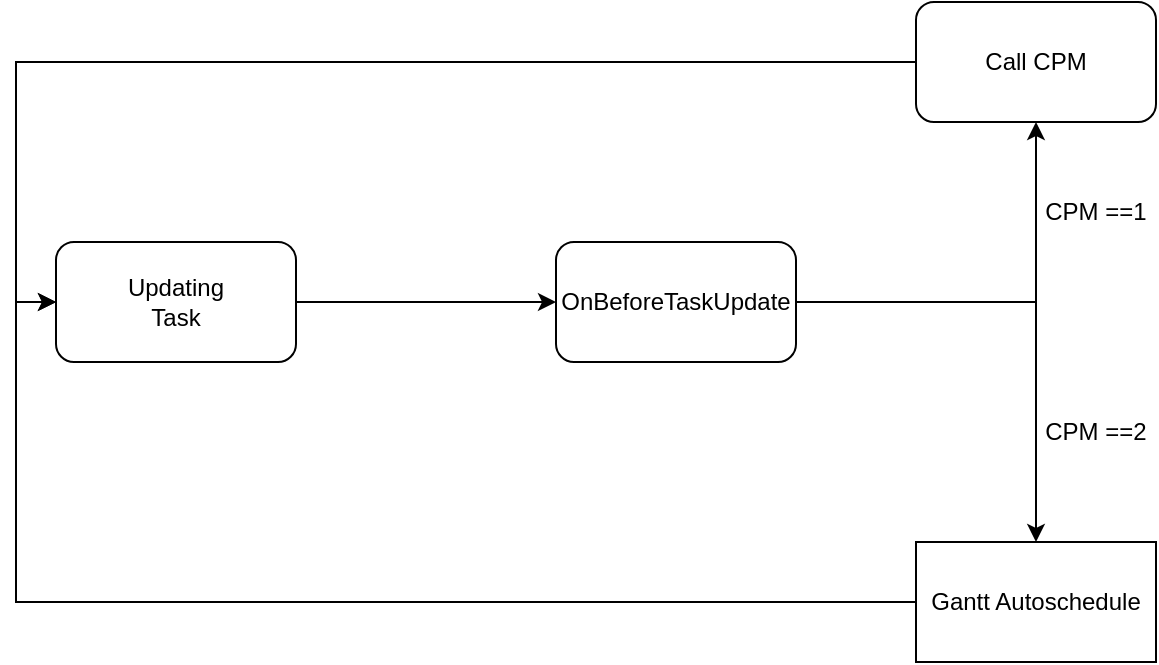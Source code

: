 <mxfile version="20.1.1" type="github">
  <diagram id="v9bv8oP5sPH2Qc7CunU7" name="Page-1">
    <mxGraphModel dx="850" dy="438" grid="1" gridSize="10" guides="1" tooltips="1" connect="1" arrows="1" fold="1" page="1" pageScale="1" pageWidth="1169" pageHeight="1654" math="0" shadow="0">
      <root>
        <mxCell id="0" />
        <mxCell id="1" parent="0" />
        <mxCell id="f7Bj1M_kfHC3mxLLMypp-18" style="edgeStyle=orthogonalEdgeStyle;rounded=0;orthogonalLoop=1;jettySize=auto;html=1;entryX=0;entryY=0.5;entryDx=0;entryDy=0;" edge="1" parent="1" source="f7Bj1M_kfHC3mxLLMypp-1" target="f7Bj1M_kfHC3mxLLMypp-15">
          <mxGeometry relative="1" as="geometry" />
        </mxCell>
        <mxCell id="f7Bj1M_kfHC3mxLLMypp-1" value="" style="rounded=1;whiteSpace=wrap;html=1;" vertex="1" parent="1">
          <mxGeometry x="120" y="160" width="120" height="60" as="geometry" />
        </mxCell>
        <mxCell id="f7Bj1M_kfHC3mxLLMypp-2" value="Updating Task" style="text;html=1;strokeColor=none;fillColor=none;align=center;verticalAlign=middle;whiteSpace=wrap;rounded=0;" vertex="1" parent="1">
          <mxGeometry x="150" y="175" width="60" height="30" as="geometry" />
        </mxCell>
        <mxCell id="f7Bj1M_kfHC3mxLLMypp-23" style="edgeStyle=orthogonalEdgeStyle;rounded=0;orthogonalLoop=1;jettySize=auto;html=1;entryX=0;entryY=0.5;entryDx=0;entryDy=0;" edge="1" parent="1" source="f7Bj1M_kfHC3mxLLMypp-6" target="f7Bj1M_kfHC3mxLLMypp-1">
          <mxGeometry relative="1" as="geometry" />
        </mxCell>
        <mxCell id="f7Bj1M_kfHC3mxLLMypp-6" value="Call CPM" style="rounded=1;whiteSpace=wrap;html=1;" vertex="1" parent="1">
          <mxGeometry x="550" y="40" width="120" height="60" as="geometry" />
        </mxCell>
        <mxCell id="f7Bj1M_kfHC3mxLLMypp-24" style="edgeStyle=orthogonalEdgeStyle;rounded=0;orthogonalLoop=1;jettySize=auto;html=1;entryX=0;entryY=0.5;entryDx=0;entryDy=0;" edge="1" parent="1" source="f7Bj1M_kfHC3mxLLMypp-8" target="f7Bj1M_kfHC3mxLLMypp-1">
          <mxGeometry relative="1" as="geometry" />
        </mxCell>
        <mxCell id="f7Bj1M_kfHC3mxLLMypp-8" value="Gantt Autoschedule" style="whiteSpace=wrap;html=1;" vertex="1" parent="1">
          <mxGeometry x="550" y="310" width="120" height="60" as="geometry" />
        </mxCell>
        <mxCell id="f7Bj1M_kfHC3mxLLMypp-10" value="CPM ==1" style="text;html=1;strokeColor=none;fillColor=none;align=center;verticalAlign=middle;whiteSpace=wrap;rounded=0;" vertex="1" parent="1">
          <mxGeometry x="610" y="130" width="60" height="30" as="geometry" />
        </mxCell>
        <mxCell id="f7Bj1M_kfHC3mxLLMypp-11" value="CPM ==2" style="text;html=1;strokeColor=none;fillColor=none;align=center;verticalAlign=middle;whiteSpace=wrap;rounded=0;" vertex="1" parent="1">
          <mxGeometry x="610" y="240" width="60" height="30" as="geometry" />
        </mxCell>
        <mxCell id="f7Bj1M_kfHC3mxLLMypp-19" style="edgeStyle=orthogonalEdgeStyle;rounded=0;orthogonalLoop=1;jettySize=auto;html=1;entryX=0.5;entryY=1;entryDx=0;entryDy=0;" edge="1" parent="1" source="f7Bj1M_kfHC3mxLLMypp-15" target="f7Bj1M_kfHC3mxLLMypp-6">
          <mxGeometry relative="1" as="geometry" />
        </mxCell>
        <mxCell id="f7Bj1M_kfHC3mxLLMypp-20" style="edgeStyle=orthogonalEdgeStyle;rounded=0;orthogonalLoop=1;jettySize=auto;html=1;" edge="1" parent="1" source="f7Bj1M_kfHC3mxLLMypp-15" target="f7Bj1M_kfHC3mxLLMypp-8">
          <mxGeometry relative="1" as="geometry" />
        </mxCell>
        <mxCell id="f7Bj1M_kfHC3mxLLMypp-15" value="OnBeforeTaskUpdate" style="rounded=1;whiteSpace=wrap;html=1;" vertex="1" parent="1">
          <mxGeometry x="370" y="160" width="120" height="60" as="geometry" />
        </mxCell>
      </root>
    </mxGraphModel>
  </diagram>
</mxfile>
